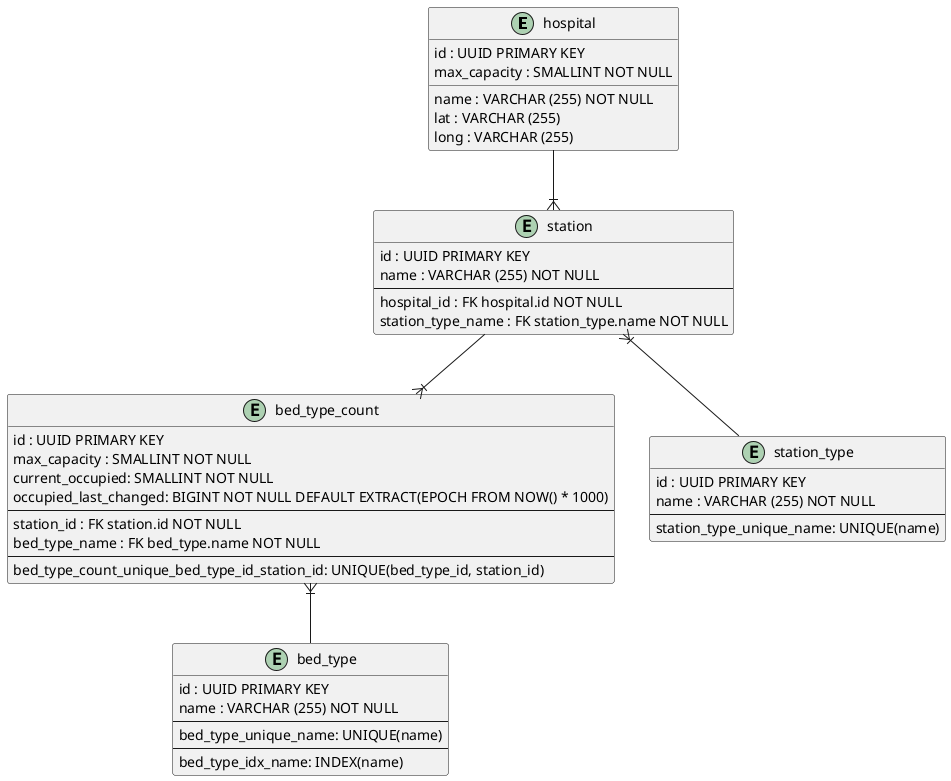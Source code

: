 @startuml
entity hospital {
    id : UUID PRIMARY KEY
    name : VARCHAR (255) NOT NULL
    max_capacity : SMALLINT NOT NULL
    lat : VARCHAR (255)
    long : VARCHAR (255)
}

entity station {
    id : UUID PRIMARY KEY
    name : VARCHAR (255) NOT NULL
    --
    hospital_id : FK hospital.id NOT NULL
    station_type_name : FK station_type.name NOT NULL
}

entity bed_type_count {
    id : UUID PRIMARY KEY
    max_capacity : SMALLINT NOT NULL
    current_occupied: SMALLINT NOT NULL
    occupied_last_changed: BIGINT NOT NULL DEFAULT EXTRACT(EPOCH FROM NOW() * 1000)
    --
    station_id : FK station.id NOT NULL
    bed_type_name : FK bed_type.name NOT NULL
    --
    bed_type_count_unique_bed_type_id_station_id: UNIQUE(bed_type_id, station_id)
}

entity bed_type {
    id : UUID PRIMARY KEY
    name : VARCHAR (255) NOT NULL
    --
    bed_type_unique_name: UNIQUE(name)
    --
    bed_type_idx_name: INDEX(name)
}

entity station_type {
    id : UUID PRIMARY KEY
    name : VARCHAR (255) NOT NULL
    --
    station_type_unique_name: UNIQUE(name)
}

hospital --|{ station
station }|-- station_type
station --|{ bed_type_count
bed_type_count }|-- bed_type
@enduml